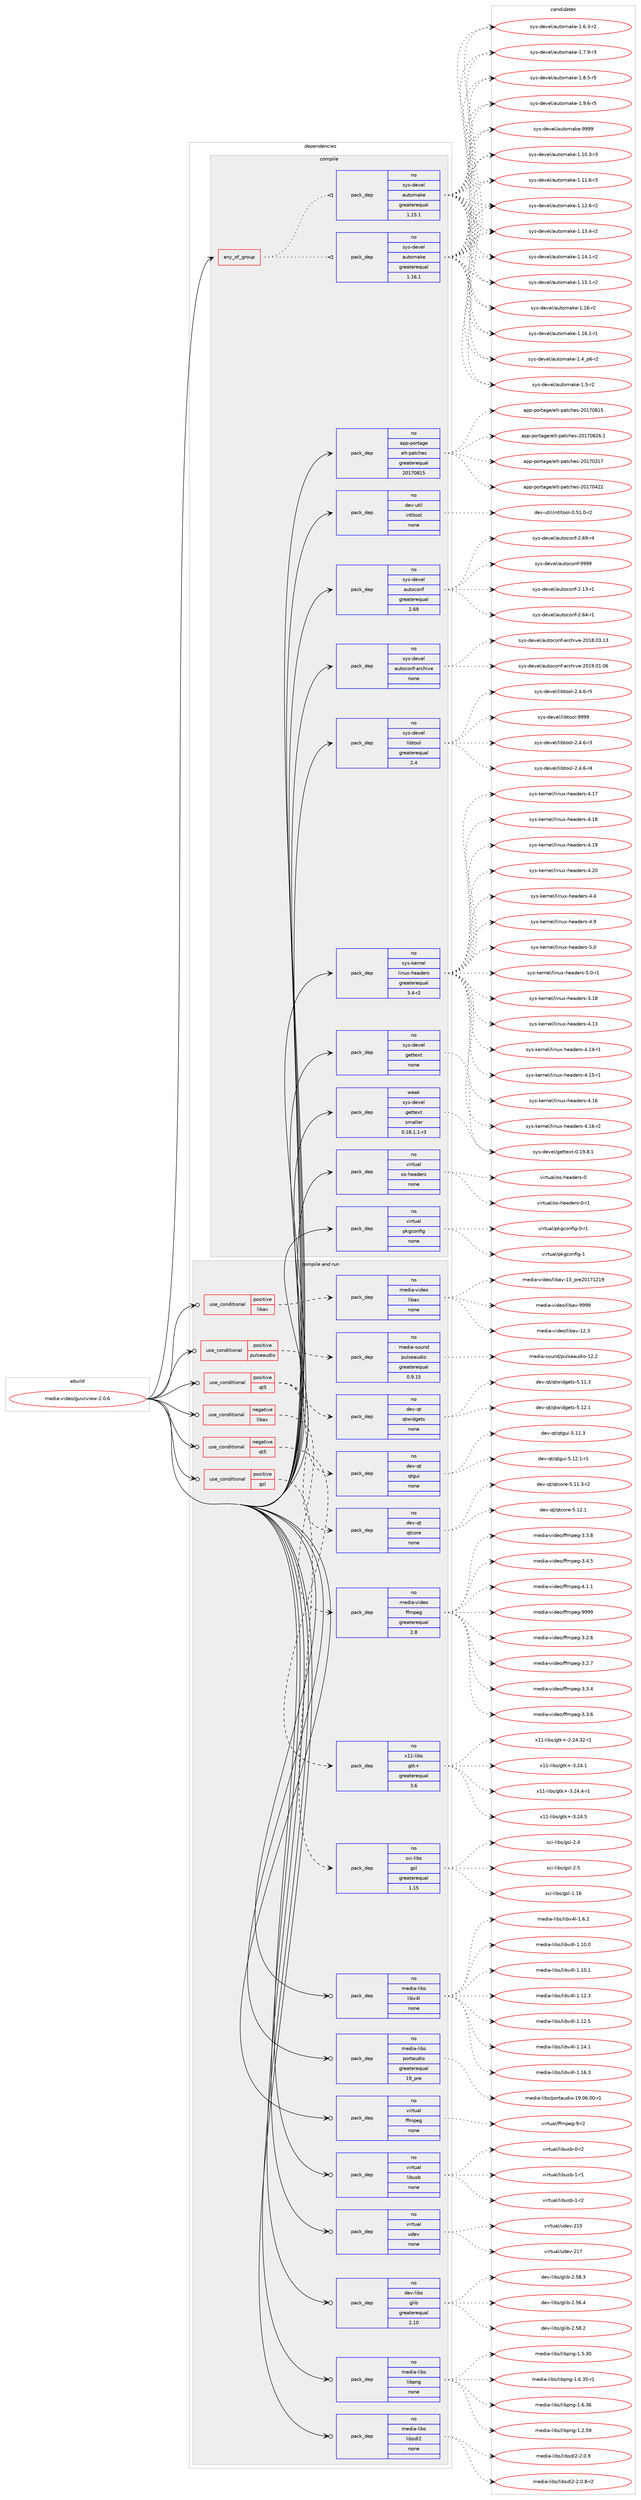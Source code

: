 digraph prolog {

# *************
# Graph options
# *************

newrank=true;
concentrate=true;
compound=true;
graph [rankdir=LR,fontname=Helvetica,fontsize=10,ranksep=1.5];#, ranksep=2.5, nodesep=0.2];
edge  [arrowhead=vee];
node  [fontname=Helvetica,fontsize=10];

# **********
# The ebuild
# **********

subgraph cluster_leftcol {
color=gray;
rank=same;
label=<<i>ebuild</i>>;
id [label="media-video/guvcview-2.0.6", color=red, width=4, href="../media-video/guvcview-2.0.6.svg"];
}

# ****************
# The dependencies
# ****************

subgraph cluster_midcol {
color=gray;
label=<<i>dependencies</i>>;
subgraph cluster_compile {
fillcolor="#eeeeee";
style=filled;
label=<<i>compile</i>>;
subgraph any25655 {
dependency1637278 [label=<<TABLE BORDER="0" CELLBORDER="1" CELLSPACING="0" CELLPADDING="4"><TR><TD CELLPADDING="10">any_of_group</TD></TR></TABLE>>, shape=none, color=red];subgraph pack1170668 {
dependency1637279 [label=<<TABLE BORDER="0" CELLBORDER="1" CELLSPACING="0" CELLPADDING="4" WIDTH="220"><TR><TD ROWSPAN="6" CELLPADDING="30">pack_dep</TD></TR><TR><TD WIDTH="110">no</TD></TR><TR><TD>sys-devel</TD></TR><TR><TD>automake</TD></TR><TR><TD>greaterequal</TD></TR><TR><TD>1.16.1</TD></TR></TABLE>>, shape=none, color=blue];
}
dependency1637278:e -> dependency1637279:w [weight=20,style="dotted",arrowhead="oinv"];
subgraph pack1170669 {
dependency1637280 [label=<<TABLE BORDER="0" CELLBORDER="1" CELLSPACING="0" CELLPADDING="4" WIDTH="220"><TR><TD ROWSPAN="6" CELLPADDING="30">pack_dep</TD></TR><TR><TD WIDTH="110">no</TD></TR><TR><TD>sys-devel</TD></TR><TR><TD>automake</TD></TR><TR><TD>greaterequal</TD></TR><TR><TD>1.15.1</TD></TR></TABLE>>, shape=none, color=blue];
}
dependency1637278:e -> dependency1637280:w [weight=20,style="dotted",arrowhead="oinv"];
}
id:e -> dependency1637278:w [weight=20,style="solid",arrowhead="vee"];
subgraph pack1170670 {
dependency1637281 [label=<<TABLE BORDER="0" CELLBORDER="1" CELLSPACING="0" CELLPADDING="4" WIDTH="220"><TR><TD ROWSPAN="6" CELLPADDING="30">pack_dep</TD></TR><TR><TD WIDTH="110">no</TD></TR><TR><TD>app-portage</TD></TR><TR><TD>elt-patches</TD></TR><TR><TD>greaterequal</TD></TR><TR><TD>20170815</TD></TR></TABLE>>, shape=none, color=blue];
}
id:e -> dependency1637281:w [weight=20,style="solid",arrowhead="vee"];
subgraph pack1170671 {
dependency1637282 [label=<<TABLE BORDER="0" CELLBORDER="1" CELLSPACING="0" CELLPADDING="4" WIDTH="220"><TR><TD ROWSPAN="6" CELLPADDING="30">pack_dep</TD></TR><TR><TD WIDTH="110">no</TD></TR><TR><TD>dev-util</TD></TR><TR><TD>intltool</TD></TR><TR><TD>none</TD></TR><TR><TD></TD></TR></TABLE>>, shape=none, color=blue];
}
id:e -> dependency1637282:w [weight=20,style="solid",arrowhead="vee"];
subgraph pack1170672 {
dependency1637283 [label=<<TABLE BORDER="0" CELLBORDER="1" CELLSPACING="0" CELLPADDING="4" WIDTH="220"><TR><TD ROWSPAN="6" CELLPADDING="30">pack_dep</TD></TR><TR><TD WIDTH="110">no</TD></TR><TR><TD>sys-devel</TD></TR><TR><TD>autoconf</TD></TR><TR><TD>greaterequal</TD></TR><TR><TD>2.69</TD></TR></TABLE>>, shape=none, color=blue];
}
id:e -> dependency1637283:w [weight=20,style="solid",arrowhead="vee"];
subgraph pack1170673 {
dependency1637284 [label=<<TABLE BORDER="0" CELLBORDER="1" CELLSPACING="0" CELLPADDING="4" WIDTH="220"><TR><TD ROWSPAN="6" CELLPADDING="30">pack_dep</TD></TR><TR><TD WIDTH="110">no</TD></TR><TR><TD>sys-devel</TD></TR><TR><TD>autoconf-archive</TD></TR><TR><TD>none</TD></TR><TR><TD></TD></TR></TABLE>>, shape=none, color=blue];
}
id:e -> dependency1637284:w [weight=20,style="solid",arrowhead="vee"];
subgraph pack1170674 {
dependency1637285 [label=<<TABLE BORDER="0" CELLBORDER="1" CELLSPACING="0" CELLPADDING="4" WIDTH="220"><TR><TD ROWSPAN="6" CELLPADDING="30">pack_dep</TD></TR><TR><TD WIDTH="110">no</TD></TR><TR><TD>sys-devel</TD></TR><TR><TD>gettext</TD></TR><TR><TD>none</TD></TR><TR><TD></TD></TR></TABLE>>, shape=none, color=blue];
}
id:e -> dependency1637285:w [weight=20,style="solid",arrowhead="vee"];
subgraph pack1170675 {
dependency1637286 [label=<<TABLE BORDER="0" CELLBORDER="1" CELLSPACING="0" CELLPADDING="4" WIDTH="220"><TR><TD ROWSPAN="6" CELLPADDING="30">pack_dep</TD></TR><TR><TD WIDTH="110">no</TD></TR><TR><TD>sys-devel</TD></TR><TR><TD>libtool</TD></TR><TR><TD>greaterequal</TD></TR><TR><TD>2.4</TD></TR></TABLE>>, shape=none, color=blue];
}
id:e -> dependency1637286:w [weight=20,style="solid",arrowhead="vee"];
subgraph pack1170676 {
dependency1637287 [label=<<TABLE BORDER="0" CELLBORDER="1" CELLSPACING="0" CELLPADDING="4" WIDTH="220"><TR><TD ROWSPAN="6" CELLPADDING="30">pack_dep</TD></TR><TR><TD WIDTH="110">no</TD></TR><TR><TD>sys-kernel</TD></TR><TR><TD>linux-headers</TD></TR><TR><TD>greaterequal</TD></TR><TR><TD>3.4-r2</TD></TR></TABLE>>, shape=none, color=blue];
}
id:e -> dependency1637287:w [weight=20,style="solid",arrowhead="vee"];
subgraph pack1170677 {
dependency1637288 [label=<<TABLE BORDER="0" CELLBORDER="1" CELLSPACING="0" CELLPADDING="4" WIDTH="220"><TR><TD ROWSPAN="6" CELLPADDING="30">pack_dep</TD></TR><TR><TD WIDTH="110">no</TD></TR><TR><TD>virtual</TD></TR><TR><TD>os-headers</TD></TR><TR><TD>none</TD></TR><TR><TD></TD></TR></TABLE>>, shape=none, color=blue];
}
id:e -> dependency1637288:w [weight=20,style="solid",arrowhead="vee"];
subgraph pack1170678 {
dependency1637289 [label=<<TABLE BORDER="0" CELLBORDER="1" CELLSPACING="0" CELLPADDING="4" WIDTH="220"><TR><TD ROWSPAN="6" CELLPADDING="30">pack_dep</TD></TR><TR><TD WIDTH="110">no</TD></TR><TR><TD>virtual</TD></TR><TR><TD>pkgconfig</TD></TR><TR><TD>none</TD></TR><TR><TD></TD></TR></TABLE>>, shape=none, color=blue];
}
id:e -> dependency1637289:w [weight=20,style="solid",arrowhead="vee"];
subgraph pack1170679 {
dependency1637290 [label=<<TABLE BORDER="0" CELLBORDER="1" CELLSPACING="0" CELLPADDING="4" WIDTH="220"><TR><TD ROWSPAN="6" CELLPADDING="30">pack_dep</TD></TR><TR><TD WIDTH="110">weak</TD></TR><TR><TD>sys-devel</TD></TR><TR><TD>gettext</TD></TR><TR><TD>smaller</TD></TR><TR><TD>0.18.1.1-r3</TD></TR></TABLE>>, shape=none, color=blue];
}
id:e -> dependency1637290:w [weight=20,style="solid",arrowhead="vee"];
}
subgraph cluster_compileandrun {
fillcolor="#eeeeee";
style=filled;
label=<<i>compile and run</i>>;
subgraph cond440185 {
dependency1637291 [label=<<TABLE BORDER="0" CELLBORDER="1" CELLSPACING="0" CELLPADDING="4"><TR><TD ROWSPAN="3" CELLPADDING="10">use_conditional</TD></TR><TR><TD>negative</TD></TR><TR><TD>libav</TD></TR></TABLE>>, shape=none, color=red];
subgraph pack1170680 {
dependency1637292 [label=<<TABLE BORDER="0" CELLBORDER="1" CELLSPACING="0" CELLPADDING="4" WIDTH="220"><TR><TD ROWSPAN="6" CELLPADDING="30">pack_dep</TD></TR><TR><TD WIDTH="110">no</TD></TR><TR><TD>media-video</TD></TR><TR><TD>ffmpeg</TD></TR><TR><TD>greaterequal</TD></TR><TR><TD>2.8</TD></TR></TABLE>>, shape=none, color=blue];
}
dependency1637291:e -> dependency1637292:w [weight=20,style="dashed",arrowhead="vee"];
}
id:e -> dependency1637291:w [weight=20,style="solid",arrowhead="odotvee"];
subgraph cond440186 {
dependency1637293 [label=<<TABLE BORDER="0" CELLBORDER="1" CELLSPACING="0" CELLPADDING="4"><TR><TD ROWSPAN="3" CELLPADDING="10">use_conditional</TD></TR><TR><TD>negative</TD></TR><TR><TD>qt5</TD></TR></TABLE>>, shape=none, color=red];
subgraph pack1170681 {
dependency1637294 [label=<<TABLE BORDER="0" CELLBORDER="1" CELLSPACING="0" CELLPADDING="4" WIDTH="220"><TR><TD ROWSPAN="6" CELLPADDING="30">pack_dep</TD></TR><TR><TD WIDTH="110">no</TD></TR><TR><TD>x11-libs</TD></TR><TR><TD>gtk+</TD></TR><TR><TD>greaterequal</TD></TR><TR><TD>3.6</TD></TR></TABLE>>, shape=none, color=blue];
}
dependency1637293:e -> dependency1637294:w [weight=20,style="dashed",arrowhead="vee"];
}
id:e -> dependency1637293:w [weight=20,style="solid",arrowhead="odotvee"];
subgraph cond440187 {
dependency1637295 [label=<<TABLE BORDER="0" CELLBORDER="1" CELLSPACING="0" CELLPADDING="4"><TR><TD ROWSPAN="3" CELLPADDING="10">use_conditional</TD></TR><TR><TD>positive</TD></TR><TR><TD>gsl</TD></TR></TABLE>>, shape=none, color=red];
subgraph pack1170682 {
dependency1637296 [label=<<TABLE BORDER="0" CELLBORDER="1" CELLSPACING="0" CELLPADDING="4" WIDTH="220"><TR><TD ROWSPAN="6" CELLPADDING="30">pack_dep</TD></TR><TR><TD WIDTH="110">no</TD></TR><TR><TD>sci-libs</TD></TR><TR><TD>gsl</TD></TR><TR><TD>greaterequal</TD></TR><TR><TD>1.15</TD></TR></TABLE>>, shape=none, color=blue];
}
dependency1637295:e -> dependency1637296:w [weight=20,style="dashed",arrowhead="vee"];
}
id:e -> dependency1637295:w [weight=20,style="solid",arrowhead="odotvee"];
subgraph cond440188 {
dependency1637297 [label=<<TABLE BORDER="0" CELLBORDER="1" CELLSPACING="0" CELLPADDING="4"><TR><TD ROWSPAN="3" CELLPADDING="10">use_conditional</TD></TR><TR><TD>positive</TD></TR><TR><TD>libav</TD></TR></TABLE>>, shape=none, color=red];
subgraph pack1170683 {
dependency1637298 [label=<<TABLE BORDER="0" CELLBORDER="1" CELLSPACING="0" CELLPADDING="4" WIDTH="220"><TR><TD ROWSPAN="6" CELLPADDING="30">pack_dep</TD></TR><TR><TD WIDTH="110">no</TD></TR><TR><TD>media-video</TD></TR><TR><TD>libav</TD></TR><TR><TD>none</TD></TR><TR><TD></TD></TR></TABLE>>, shape=none, color=blue];
}
dependency1637297:e -> dependency1637298:w [weight=20,style="dashed",arrowhead="vee"];
}
id:e -> dependency1637297:w [weight=20,style="solid",arrowhead="odotvee"];
subgraph cond440189 {
dependency1637299 [label=<<TABLE BORDER="0" CELLBORDER="1" CELLSPACING="0" CELLPADDING="4"><TR><TD ROWSPAN="3" CELLPADDING="10">use_conditional</TD></TR><TR><TD>positive</TD></TR><TR><TD>pulseaudio</TD></TR></TABLE>>, shape=none, color=red];
subgraph pack1170684 {
dependency1637300 [label=<<TABLE BORDER="0" CELLBORDER="1" CELLSPACING="0" CELLPADDING="4" WIDTH="220"><TR><TD ROWSPAN="6" CELLPADDING="30">pack_dep</TD></TR><TR><TD WIDTH="110">no</TD></TR><TR><TD>media-sound</TD></TR><TR><TD>pulseaudio</TD></TR><TR><TD>greaterequal</TD></TR><TR><TD>0.9.15</TD></TR></TABLE>>, shape=none, color=blue];
}
dependency1637299:e -> dependency1637300:w [weight=20,style="dashed",arrowhead="vee"];
}
id:e -> dependency1637299:w [weight=20,style="solid",arrowhead="odotvee"];
subgraph cond440190 {
dependency1637301 [label=<<TABLE BORDER="0" CELLBORDER="1" CELLSPACING="0" CELLPADDING="4"><TR><TD ROWSPAN="3" CELLPADDING="10">use_conditional</TD></TR><TR><TD>positive</TD></TR><TR><TD>qt5</TD></TR></TABLE>>, shape=none, color=red];
subgraph pack1170685 {
dependency1637302 [label=<<TABLE BORDER="0" CELLBORDER="1" CELLSPACING="0" CELLPADDING="4" WIDTH="220"><TR><TD ROWSPAN="6" CELLPADDING="30">pack_dep</TD></TR><TR><TD WIDTH="110">no</TD></TR><TR><TD>dev-qt</TD></TR><TR><TD>qtcore</TD></TR><TR><TD>none</TD></TR><TR><TD></TD></TR></TABLE>>, shape=none, color=blue];
}
dependency1637301:e -> dependency1637302:w [weight=20,style="dashed",arrowhead="vee"];
subgraph pack1170686 {
dependency1637303 [label=<<TABLE BORDER="0" CELLBORDER="1" CELLSPACING="0" CELLPADDING="4" WIDTH="220"><TR><TD ROWSPAN="6" CELLPADDING="30">pack_dep</TD></TR><TR><TD WIDTH="110">no</TD></TR><TR><TD>dev-qt</TD></TR><TR><TD>qtgui</TD></TR><TR><TD>none</TD></TR><TR><TD></TD></TR></TABLE>>, shape=none, color=blue];
}
dependency1637301:e -> dependency1637303:w [weight=20,style="dashed",arrowhead="vee"];
subgraph pack1170687 {
dependency1637304 [label=<<TABLE BORDER="0" CELLBORDER="1" CELLSPACING="0" CELLPADDING="4" WIDTH="220"><TR><TD ROWSPAN="6" CELLPADDING="30">pack_dep</TD></TR><TR><TD WIDTH="110">no</TD></TR><TR><TD>dev-qt</TD></TR><TR><TD>qtwidgets</TD></TR><TR><TD>none</TD></TR><TR><TD></TD></TR></TABLE>>, shape=none, color=blue];
}
dependency1637301:e -> dependency1637304:w [weight=20,style="dashed",arrowhead="vee"];
}
id:e -> dependency1637301:w [weight=20,style="solid",arrowhead="odotvee"];
subgraph pack1170688 {
dependency1637305 [label=<<TABLE BORDER="0" CELLBORDER="1" CELLSPACING="0" CELLPADDING="4" WIDTH="220"><TR><TD ROWSPAN="6" CELLPADDING="30">pack_dep</TD></TR><TR><TD WIDTH="110">no</TD></TR><TR><TD>dev-libs</TD></TR><TR><TD>glib</TD></TR><TR><TD>greaterequal</TD></TR><TR><TD>2.10</TD></TR></TABLE>>, shape=none, color=blue];
}
id:e -> dependency1637305:w [weight=20,style="solid",arrowhead="odotvee"];
subgraph pack1170689 {
dependency1637306 [label=<<TABLE BORDER="0" CELLBORDER="1" CELLSPACING="0" CELLPADDING="4" WIDTH="220"><TR><TD ROWSPAN="6" CELLPADDING="30">pack_dep</TD></TR><TR><TD WIDTH="110">no</TD></TR><TR><TD>media-libs</TD></TR><TR><TD>libpng</TD></TR><TR><TD>none</TD></TR><TR><TD></TD></TR></TABLE>>, shape=none, color=blue];
}
id:e -> dependency1637306:w [weight=20,style="solid",arrowhead="odotvee"];
subgraph pack1170690 {
dependency1637307 [label=<<TABLE BORDER="0" CELLBORDER="1" CELLSPACING="0" CELLPADDING="4" WIDTH="220"><TR><TD ROWSPAN="6" CELLPADDING="30">pack_dep</TD></TR><TR><TD WIDTH="110">no</TD></TR><TR><TD>media-libs</TD></TR><TR><TD>libsdl2</TD></TR><TR><TD>none</TD></TR><TR><TD></TD></TR></TABLE>>, shape=none, color=blue];
}
id:e -> dependency1637307:w [weight=20,style="solid",arrowhead="odotvee"];
subgraph pack1170691 {
dependency1637308 [label=<<TABLE BORDER="0" CELLBORDER="1" CELLSPACING="0" CELLPADDING="4" WIDTH="220"><TR><TD ROWSPAN="6" CELLPADDING="30">pack_dep</TD></TR><TR><TD WIDTH="110">no</TD></TR><TR><TD>media-libs</TD></TR><TR><TD>libv4l</TD></TR><TR><TD>none</TD></TR><TR><TD></TD></TR></TABLE>>, shape=none, color=blue];
}
id:e -> dependency1637308:w [weight=20,style="solid",arrowhead="odotvee"];
subgraph pack1170692 {
dependency1637309 [label=<<TABLE BORDER="0" CELLBORDER="1" CELLSPACING="0" CELLPADDING="4" WIDTH="220"><TR><TD ROWSPAN="6" CELLPADDING="30">pack_dep</TD></TR><TR><TD WIDTH="110">no</TD></TR><TR><TD>media-libs</TD></TR><TR><TD>portaudio</TD></TR><TR><TD>greaterequal</TD></TR><TR><TD>19_pre</TD></TR></TABLE>>, shape=none, color=blue];
}
id:e -> dependency1637309:w [weight=20,style="solid",arrowhead="odotvee"];
subgraph pack1170693 {
dependency1637310 [label=<<TABLE BORDER="0" CELLBORDER="1" CELLSPACING="0" CELLPADDING="4" WIDTH="220"><TR><TD ROWSPAN="6" CELLPADDING="30">pack_dep</TD></TR><TR><TD WIDTH="110">no</TD></TR><TR><TD>virtual</TD></TR><TR><TD>ffmpeg</TD></TR><TR><TD>none</TD></TR><TR><TD></TD></TR></TABLE>>, shape=none, color=blue];
}
id:e -> dependency1637310:w [weight=20,style="solid",arrowhead="odotvee"];
subgraph pack1170694 {
dependency1637311 [label=<<TABLE BORDER="0" CELLBORDER="1" CELLSPACING="0" CELLPADDING="4" WIDTH="220"><TR><TD ROWSPAN="6" CELLPADDING="30">pack_dep</TD></TR><TR><TD WIDTH="110">no</TD></TR><TR><TD>virtual</TD></TR><TR><TD>libusb</TD></TR><TR><TD>none</TD></TR><TR><TD></TD></TR></TABLE>>, shape=none, color=blue];
}
id:e -> dependency1637311:w [weight=20,style="solid",arrowhead="odotvee"];
subgraph pack1170695 {
dependency1637312 [label=<<TABLE BORDER="0" CELLBORDER="1" CELLSPACING="0" CELLPADDING="4" WIDTH="220"><TR><TD ROWSPAN="6" CELLPADDING="30">pack_dep</TD></TR><TR><TD WIDTH="110">no</TD></TR><TR><TD>virtual</TD></TR><TR><TD>udev</TD></TR><TR><TD>none</TD></TR><TR><TD></TD></TR></TABLE>>, shape=none, color=blue];
}
id:e -> dependency1637312:w [weight=20,style="solid",arrowhead="odotvee"];
}
subgraph cluster_run {
fillcolor="#eeeeee";
style=filled;
label=<<i>run</i>>;
}
}

# **************
# The candidates
# **************

subgraph cluster_choices {
rank=same;
color=gray;
label=<<i>candidates</i>>;

subgraph choice1170668 {
color=black;
nodesep=1;
choice11512111545100101118101108479711711611110997107101454946494846514511451 [label="sys-devel/automake-1.10.3-r3", color=red, width=4,href="../sys-devel/automake-1.10.3-r3.svg"];
choice11512111545100101118101108479711711611110997107101454946494946544511451 [label="sys-devel/automake-1.11.6-r3", color=red, width=4,href="../sys-devel/automake-1.11.6-r3.svg"];
choice11512111545100101118101108479711711611110997107101454946495046544511450 [label="sys-devel/automake-1.12.6-r2", color=red, width=4,href="../sys-devel/automake-1.12.6-r2.svg"];
choice11512111545100101118101108479711711611110997107101454946495146524511450 [label="sys-devel/automake-1.13.4-r2", color=red, width=4,href="../sys-devel/automake-1.13.4-r2.svg"];
choice11512111545100101118101108479711711611110997107101454946495246494511450 [label="sys-devel/automake-1.14.1-r2", color=red, width=4,href="../sys-devel/automake-1.14.1-r2.svg"];
choice11512111545100101118101108479711711611110997107101454946495346494511450 [label="sys-devel/automake-1.15.1-r2", color=red, width=4,href="../sys-devel/automake-1.15.1-r2.svg"];
choice1151211154510010111810110847971171161111099710710145494649544511450 [label="sys-devel/automake-1.16-r2", color=red, width=4,href="../sys-devel/automake-1.16-r2.svg"];
choice11512111545100101118101108479711711611110997107101454946495446494511449 [label="sys-devel/automake-1.16.1-r1", color=red, width=4,href="../sys-devel/automake-1.16.1-r1.svg"];
choice115121115451001011181011084797117116111109971071014549465295112544511450 [label="sys-devel/automake-1.4_p6-r2", color=red, width=4,href="../sys-devel/automake-1.4_p6-r2.svg"];
choice11512111545100101118101108479711711611110997107101454946534511450 [label="sys-devel/automake-1.5-r2", color=red, width=4,href="../sys-devel/automake-1.5-r2.svg"];
choice115121115451001011181011084797117116111109971071014549465446514511450 [label="sys-devel/automake-1.6.3-r2", color=red, width=4,href="../sys-devel/automake-1.6.3-r2.svg"];
choice115121115451001011181011084797117116111109971071014549465546574511451 [label="sys-devel/automake-1.7.9-r3", color=red, width=4,href="../sys-devel/automake-1.7.9-r3.svg"];
choice115121115451001011181011084797117116111109971071014549465646534511453 [label="sys-devel/automake-1.8.5-r5", color=red, width=4,href="../sys-devel/automake-1.8.5-r5.svg"];
choice115121115451001011181011084797117116111109971071014549465746544511453 [label="sys-devel/automake-1.9.6-r5", color=red, width=4,href="../sys-devel/automake-1.9.6-r5.svg"];
choice115121115451001011181011084797117116111109971071014557575757 [label="sys-devel/automake-9999", color=red, width=4,href="../sys-devel/automake-9999.svg"];
dependency1637279:e -> choice11512111545100101118101108479711711611110997107101454946494846514511451:w [style=dotted,weight="100"];
dependency1637279:e -> choice11512111545100101118101108479711711611110997107101454946494946544511451:w [style=dotted,weight="100"];
dependency1637279:e -> choice11512111545100101118101108479711711611110997107101454946495046544511450:w [style=dotted,weight="100"];
dependency1637279:e -> choice11512111545100101118101108479711711611110997107101454946495146524511450:w [style=dotted,weight="100"];
dependency1637279:e -> choice11512111545100101118101108479711711611110997107101454946495246494511450:w [style=dotted,weight="100"];
dependency1637279:e -> choice11512111545100101118101108479711711611110997107101454946495346494511450:w [style=dotted,weight="100"];
dependency1637279:e -> choice1151211154510010111810110847971171161111099710710145494649544511450:w [style=dotted,weight="100"];
dependency1637279:e -> choice11512111545100101118101108479711711611110997107101454946495446494511449:w [style=dotted,weight="100"];
dependency1637279:e -> choice115121115451001011181011084797117116111109971071014549465295112544511450:w [style=dotted,weight="100"];
dependency1637279:e -> choice11512111545100101118101108479711711611110997107101454946534511450:w [style=dotted,weight="100"];
dependency1637279:e -> choice115121115451001011181011084797117116111109971071014549465446514511450:w [style=dotted,weight="100"];
dependency1637279:e -> choice115121115451001011181011084797117116111109971071014549465546574511451:w [style=dotted,weight="100"];
dependency1637279:e -> choice115121115451001011181011084797117116111109971071014549465646534511453:w [style=dotted,weight="100"];
dependency1637279:e -> choice115121115451001011181011084797117116111109971071014549465746544511453:w [style=dotted,weight="100"];
dependency1637279:e -> choice115121115451001011181011084797117116111109971071014557575757:w [style=dotted,weight="100"];
}
subgraph choice1170669 {
color=black;
nodesep=1;
choice11512111545100101118101108479711711611110997107101454946494846514511451 [label="sys-devel/automake-1.10.3-r3", color=red, width=4,href="../sys-devel/automake-1.10.3-r3.svg"];
choice11512111545100101118101108479711711611110997107101454946494946544511451 [label="sys-devel/automake-1.11.6-r3", color=red, width=4,href="../sys-devel/automake-1.11.6-r3.svg"];
choice11512111545100101118101108479711711611110997107101454946495046544511450 [label="sys-devel/automake-1.12.6-r2", color=red, width=4,href="../sys-devel/automake-1.12.6-r2.svg"];
choice11512111545100101118101108479711711611110997107101454946495146524511450 [label="sys-devel/automake-1.13.4-r2", color=red, width=4,href="../sys-devel/automake-1.13.4-r2.svg"];
choice11512111545100101118101108479711711611110997107101454946495246494511450 [label="sys-devel/automake-1.14.1-r2", color=red, width=4,href="../sys-devel/automake-1.14.1-r2.svg"];
choice11512111545100101118101108479711711611110997107101454946495346494511450 [label="sys-devel/automake-1.15.1-r2", color=red, width=4,href="../sys-devel/automake-1.15.1-r2.svg"];
choice1151211154510010111810110847971171161111099710710145494649544511450 [label="sys-devel/automake-1.16-r2", color=red, width=4,href="../sys-devel/automake-1.16-r2.svg"];
choice11512111545100101118101108479711711611110997107101454946495446494511449 [label="sys-devel/automake-1.16.1-r1", color=red, width=4,href="../sys-devel/automake-1.16.1-r1.svg"];
choice115121115451001011181011084797117116111109971071014549465295112544511450 [label="sys-devel/automake-1.4_p6-r2", color=red, width=4,href="../sys-devel/automake-1.4_p6-r2.svg"];
choice11512111545100101118101108479711711611110997107101454946534511450 [label="sys-devel/automake-1.5-r2", color=red, width=4,href="../sys-devel/automake-1.5-r2.svg"];
choice115121115451001011181011084797117116111109971071014549465446514511450 [label="sys-devel/automake-1.6.3-r2", color=red, width=4,href="../sys-devel/automake-1.6.3-r2.svg"];
choice115121115451001011181011084797117116111109971071014549465546574511451 [label="sys-devel/automake-1.7.9-r3", color=red, width=4,href="../sys-devel/automake-1.7.9-r3.svg"];
choice115121115451001011181011084797117116111109971071014549465646534511453 [label="sys-devel/automake-1.8.5-r5", color=red, width=4,href="../sys-devel/automake-1.8.5-r5.svg"];
choice115121115451001011181011084797117116111109971071014549465746544511453 [label="sys-devel/automake-1.9.6-r5", color=red, width=4,href="../sys-devel/automake-1.9.6-r5.svg"];
choice115121115451001011181011084797117116111109971071014557575757 [label="sys-devel/automake-9999", color=red, width=4,href="../sys-devel/automake-9999.svg"];
dependency1637280:e -> choice11512111545100101118101108479711711611110997107101454946494846514511451:w [style=dotted,weight="100"];
dependency1637280:e -> choice11512111545100101118101108479711711611110997107101454946494946544511451:w [style=dotted,weight="100"];
dependency1637280:e -> choice11512111545100101118101108479711711611110997107101454946495046544511450:w [style=dotted,weight="100"];
dependency1637280:e -> choice11512111545100101118101108479711711611110997107101454946495146524511450:w [style=dotted,weight="100"];
dependency1637280:e -> choice11512111545100101118101108479711711611110997107101454946495246494511450:w [style=dotted,weight="100"];
dependency1637280:e -> choice11512111545100101118101108479711711611110997107101454946495346494511450:w [style=dotted,weight="100"];
dependency1637280:e -> choice1151211154510010111810110847971171161111099710710145494649544511450:w [style=dotted,weight="100"];
dependency1637280:e -> choice11512111545100101118101108479711711611110997107101454946495446494511449:w [style=dotted,weight="100"];
dependency1637280:e -> choice115121115451001011181011084797117116111109971071014549465295112544511450:w [style=dotted,weight="100"];
dependency1637280:e -> choice11512111545100101118101108479711711611110997107101454946534511450:w [style=dotted,weight="100"];
dependency1637280:e -> choice115121115451001011181011084797117116111109971071014549465446514511450:w [style=dotted,weight="100"];
dependency1637280:e -> choice115121115451001011181011084797117116111109971071014549465546574511451:w [style=dotted,weight="100"];
dependency1637280:e -> choice115121115451001011181011084797117116111109971071014549465646534511453:w [style=dotted,weight="100"];
dependency1637280:e -> choice115121115451001011181011084797117116111109971071014549465746544511453:w [style=dotted,weight="100"];
dependency1637280:e -> choice115121115451001011181011084797117116111109971071014557575757:w [style=dotted,weight="100"];
}
subgraph choice1170670 {
color=black;
nodesep=1;
choice97112112451121111141169710310147101108116451129711699104101115455048495548514955 [label="app-portage/elt-patches-20170317", color=red, width=4,href="../app-portage/elt-patches-20170317.svg"];
choice97112112451121111141169710310147101108116451129711699104101115455048495548525050 [label="app-portage/elt-patches-20170422", color=red, width=4,href="../app-portage/elt-patches-20170422.svg"];
choice97112112451121111141169710310147101108116451129711699104101115455048495548564953 [label="app-portage/elt-patches-20170815", color=red, width=4,href="../app-portage/elt-patches-20170815.svg"];
choice971121124511211111411697103101471011081164511297116991041011154550484955485650544649 [label="app-portage/elt-patches-20170826.1", color=red, width=4,href="../app-portage/elt-patches-20170826.1.svg"];
dependency1637281:e -> choice97112112451121111141169710310147101108116451129711699104101115455048495548514955:w [style=dotted,weight="100"];
dependency1637281:e -> choice97112112451121111141169710310147101108116451129711699104101115455048495548525050:w [style=dotted,weight="100"];
dependency1637281:e -> choice97112112451121111141169710310147101108116451129711699104101115455048495548564953:w [style=dotted,weight="100"];
dependency1637281:e -> choice971121124511211111411697103101471011081164511297116991041011154550484955485650544649:w [style=dotted,weight="100"];
}
subgraph choice1170671 {
color=black;
nodesep=1;
choice1001011184511711610510847105110116108116111111108454846534946484511450 [label="dev-util/intltool-0.51.0-r2", color=red, width=4,href="../dev-util/intltool-0.51.0-r2.svg"];
dependency1637282:e -> choice1001011184511711610510847105110116108116111111108454846534946484511450:w [style=dotted,weight="100"];
}
subgraph choice1170672 {
color=black;
nodesep=1;
choice1151211154510010111810110847971171161119911111010245504649514511449 [label="sys-devel/autoconf-2.13-r1", color=red, width=4,href="../sys-devel/autoconf-2.13-r1.svg"];
choice1151211154510010111810110847971171161119911111010245504654524511449 [label="sys-devel/autoconf-2.64-r1", color=red, width=4,href="../sys-devel/autoconf-2.64-r1.svg"];
choice1151211154510010111810110847971171161119911111010245504654574511452 [label="sys-devel/autoconf-2.69-r4", color=red, width=4,href="../sys-devel/autoconf-2.69-r4.svg"];
choice115121115451001011181011084797117116111991111101024557575757 [label="sys-devel/autoconf-9999", color=red, width=4,href="../sys-devel/autoconf-9999.svg"];
dependency1637283:e -> choice1151211154510010111810110847971171161119911111010245504649514511449:w [style=dotted,weight="100"];
dependency1637283:e -> choice1151211154510010111810110847971171161119911111010245504654524511449:w [style=dotted,weight="100"];
dependency1637283:e -> choice1151211154510010111810110847971171161119911111010245504654574511452:w [style=dotted,weight="100"];
dependency1637283:e -> choice115121115451001011181011084797117116111991111101024557575757:w [style=dotted,weight="100"];
}
subgraph choice1170673 {
color=black;
nodesep=1;
choice115121115451001011181011084797117116111991111101024597114991041051181014550484956464851464951 [label="sys-devel/autoconf-archive-2018.03.13", color=red, width=4,href="../sys-devel/autoconf-archive-2018.03.13.svg"];
choice115121115451001011181011084797117116111991111101024597114991041051181014550484957464849464854 [label="sys-devel/autoconf-archive-2019.01.06", color=red, width=4,href="../sys-devel/autoconf-archive-2019.01.06.svg"];
dependency1637284:e -> choice115121115451001011181011084797117116111991111101024597114991041051181014550484956464851464951:w [style=dotted,weight="100"];
dependency1637284:e -> choice115121115451001011181011084797117116111991111101024597114991041051181014550484957464849464854:w [style=dotted,weight="100"];
}
subgraph choice1170674 {
color=black;
nodesep=1;
choice1151211154510010111810110847103101116116101120116454846495746564649 [label="sys-devel/gettext-0.19.8.1", color=red, width=4,href="../sys-devel/gettext-0.19.8.1.svg"];
dependency1637285:e -> choice1151211154510010111810110847103101116116101120116454846495746564649:w [style=dotted,weight="100"];
}
subgraph choice1170675 {
color=black;
nodesep=1;
choice1151211154510010111810110847108105981161111111084550465246544511451 [label="sys-devel/libtool-2.4.6-r3", color=red, width=4,href="../sys-devel/libtool-2.4.6-r3.svg"];
choice1151211154510010111810110847108105981161111111084550465246544511452 [label="sys-devel/libtool-2.4.6-r4", color=red, width=4,href="../sys-devel/libtool-2.4.6-r4.svg"];
choice1151211154510010111810110847108105981161111111084550465246544511453 [label="sys-devel/libtool-2.4.6-r5", color=red, width=4,href="../sys-devel/libtool-2.4.6-r5.svg"];
choice1151211154510010111810110847108105981161111111084557575757 [label="sys-devel/libtool-9999", color=red, width=4,href="../sys-devel/libtool-9999.svg"];
dependency1637286:e -> choice1151211154510010111810110847108105981161111111084550465246544511451:w [style=dotted,weight="100"];
dependency1637286:e -> choice1151211154510010111810110847108105981161111111084550465246544511452:w [style=dotted,weight="100"];
dependency1637286:e -> choice1151211154510010111810110847108105981161111111084550465246544511453:w [style=dotted,weight="100"];
dependency1637286:e -> choice1151211154510010111810110847108105981161111111084557575757:w [style=dotted,weight="100"];
}
subgraph choice1170676 {
color=black;
nodesep=1;
choice115121115451071011141101011084710810511011712045104101971001011141154551464956 [label="sys-kernel/linux-headers-3.18", color=red, width=4,href="../sys-kernel/linux-headers-3.18.svg"];
choice115121115451071011141101011084710810511011712045104101971001011141154552464951 [label="sys-kernel/linux-headers-4.13", color=red, width=4,href="../sys-kernel/linux-headers-4.13.svg"];
choice1151211154510710111411010110847108105110117120451041019710010111411545524649524511449 [label="sys-kernel/linux-headers-4.14-r1", color=red, width=4,href="../sys-kernel/linux-headers-4.14-r1.svg"];
choice1151211154510710111411010110847108105110117120451041019710010111411545524649534511449 [label="sys-kernel/linux-headers-4.15-r1", color=red, width=4,href="../sys-kernel/linux-headers-4.15-r1.svg"];
choice115121115451071011141101011084710810511011712045104101971001011141154552464954 [label="sys-kernel/linux-headers-4.16", color=red, width=4,href="../sys-kernel/linux-headers-4.16.svg"];
choice1151211154510710111411010110847108105110117120451041019710010111411545524649544511450 [label="sys-kernel/linux-headers-4.16-r2", color=red, width=4,href="../sys-kernel/linux-headers-4.16-r2.svg"];
choice115121115451071011141101011084710810511011712045104101971001011141154552464955 [label="sys-kernel/linux-headers-4.17", color=red, width=4,href="../sys-kernel/linux-headers-4.17.svg"];
choice115121115451071011141101011084710810511011712045104101971001011141154552464956 [label="sys-kernel/linux-headers-4.18", color=red, width=4,href="../sys-kernel/linux-headers-4.18.svg"];
choice115121115451071011141101011084710810511011712045104101971001011141154552464957 [label="sys-kernel/linux-headers-4.19", color=red, width=4,href="../sys-kernel/linux-headers-4.19.svg"];
choice115121115451071011141101011084710810511011712045104101971001011141154552465048 [label="sys-kernel/linux-headers-4.20", color=red, width=4,href="../sys-kernel/linux-headers-4.20.svg"];
choice1151211154510710111411010110847108105110117120451041019710010111411545524652 [label="sys-kernel/linux-headers-4.4", color=red, width=4,href="../sys-kernel/linux-headers-4.4.svg"];
choice1151211154510710111411010110847108105110117120451041019710010111411545524657 [label="sys-kernel/linux-headers-4.9", color=red, width=4,href="../sys-kernel/linux-headers-4.9.svg"];
choice1151211154510710111411010110847108105110117120451041019710010111411545534648 [label="sys-kernel/linux-headers-5.0", color=red, width=4,href="../sys-kernel/linux-headers-5.0.svg"];
choice11512111545107101114110101108471081051101171204510410197100101114115455346484511449 [label="sys-kernel/linux-headers-5.0-r1", color=red, width=4,href="../sys-kernel/linux-headers-5.0-r1.svg"];
dependency1637287:e -> choice115121115451071011141101011084710810511011712045104101971001011141154551464956:w [style=dotted,weight="100"];
dependency1637287:e -> choice115121115451071011141101011084710810511011712045104101971001011141154552464951:w [style=dotted,weight="100"];
dependency1637287:e -> choice1151211154510710111411010110847108105110117120451041019710010111411545524649524511449:w [style=dotted,weight="100"];
dependency1637287:e -> choice1151211154510710111411010110847108105110117120451041019710010111411545524649534511449:w [style=dotted,weight="100"];
dependency1637287:e -> choice115121115451071011141101011084710810511011712045104101971001011141154552464954:w [style=dotted,weight="100"];
dependency1637287:e -> choice1151211154510710111411010110847108105110117120451041019710010111411545524649544511450:w [style=dotted,weight="100"];
dependency1637287:e -> choice115121115451071011141101011084710810511011712045104101971001011141154552464955:w [style=dotted,weight="100"];
dependency1637287:e -> choice115121115451071011141101011084710810511011712045104101971001011141154552464956:w [style=dotted,weight="100"];
dependency1637287:e -> choice115121115451071011141101011084710810511011712045104101971001011141154552464957:w [style=dotted,weight="100"];
dependency1637287:e -> choice115121115451071011141101011084710810511011712045104101971001011141154552465048:w [style=dotted,weight="100"];
dependency1637287:e -> choice1151211154510710111411010110847108105110117120451041019710010111411545524652:w [style=dotted,weight="100"];
dependency1637287:e -> choice1151211154510710111411010110847108105110117120451041019710010111411545524657:w [style=dotted,weight="100"];
dependency1637287:e -> choice1151211154510710111411010110847108105110117120451041019710010111411545534648:w [style=dotted,weight="100"];
dependency1637287:e -> choice11512111545107101114110101108471081051101171204510410197100101114115455346484511449:w [style=dotted,weight="100"];
}
subgraph choice1170677 {
color=black;
nodesep=1;
choice118105114116117971084711111545104101971001011141154548 [label="virtual/os-headers-0", color=red, width=4,href="../virtual/os-headers-0.svg"];
choice1181051141161179710847111115451041019710010111411545484511449 [label="virtual/os-headers-0-r1", color=red, width=4,href="../virtual/os-headers-0-r1.svg"];
dependency1637288:e -> choice118105114116117971084711111545104101971001011141154548:w [style=dotted,weight="100"];
dependency1637288:e -> choice1181051141161179710847111115451041019710010111411545484511449:w [style=dotted,weight="100"];
}
subgraph choice1170678 {
color=black;
nodesep=1;
choice11810511411611797108471121071039911111010210510345484511449 [label="virtual/pkgconfig-0-r1", color=red, width=4,href="../virtual/pkgconfig-0-r1.svg"];
choice1181051141161179710847112107103991111101021051034549 [label="virtual/pkgconfig-1", color=red, width=4,href="../virtual/pkgconfig-1.svg"];
dependency1637289:e -> choice11810511411611797108471121071039911111010210510345484511449:w [style=dotted,weight="100"];
dependency1637289:e -> choice1181051141161179710847112107103991111101021051034549:w [style=dotted,weight="100"];
}
subgraph choice1170679 {
color=black;
nodesep=1;
choice1151211154510010111810110847103101116116101120116454846495746564649 [label="sys-devel/gettext-0.19.8.1", color=red, width=4,href="../sys-devel/gettext-0.19.8.1.svg"];
dependency1637290:e -> choice1151211154510010111810110847103101116116101120116454846495746564649:w [style=dotted,weight="100"];
}
subgraph choice1170680 {
color=black;
nodesep=1;
choice109101100105974511810510010111147102102109112101103455146504654 [label="media-video/ffmpeg-3.2.6", color=red, width=4,href="../media-video/ffmpeg-3.2.6.svg"];
choice109101100105974511810510010111147102102109112101103455146504655 [label="media-video/ffmpeg-3.2.7", color=red, width=4,href="../media-video/ffmpeg-3.2.7.svg"];
choice109101100105974511810510010111147102102109112101103455146514652 [label="media-video/ffmpeg-3.3.4", color=red, width=4,href="../media-video/ffmpeg-3.3.4.svg"];
choice109101100105974511810510010111147102102109112101103455146514654 [label="media-video/ffmpeg-3.3.6", color=red, width=4,href="../media-video/ffmpeg-3.3.6.svg"];
choice109101100105974511810510010111147102102109112101103455146514656 [label="media-video/ffmpeg-3.3.8", color=red, width=4,href="../media-video/ffmpeg-3.3.8.svg"];
choice109101100105974511810510010111147102102109112101103455146524653 [label="media-video/ffmpeg-3.4.5", color=red, width=4,href="../media-video/ffmpeg-3.4.5.svg"];
choice109101100105974511810510010111147102102109112101103455246494649 [label="media-video/ffmpeg-4.1.1", color=red, width=4,href="../media-video/ffmpeg-4.1.1.svg"];
choice1091011001059745118105100101111471021021091121011034557575757 [label="media-video/ffmpeg-9999", color=red, width=4,href="../media-video/ffmpeg-9999.svg"];
dependency1637292:e -> choice109101100105974511810510010111147102102109112101103455146504654:w [style=dotted,weight="100"];
dependency1637292:e -> choice109101100105974511810510010111147102102109112101103455146504655:w [style=dotted,weight="100"];
dependency1637292:e -> choice109101100105974511810510010111147102102109112101103455146514652:w [style=dotted,weight="100"];
dependency1637292:e -> choice109101100105974511810510010111147102102109112101103455146514654:w [style=dotted,weight="100"];
dependency1637292:e -> choice109101100105974511810510010111147102102109112101103455146514656:w [style=dotted,weight="100"];
dependency1637292:e -> choice109101100105974511810510010111147102102109112101103455146524653:w [style=dotted,weight="100"];
dependency1637292:e -> choice109101100105974511810510010111147102102109112101103455246494649:w [style=dotted,weight="100"];
dependency1637292:e -> choice1091011001059745118105100101111471021021091121011034557575757:w [style=dotted,weight="100"];
}
subgraph choice1170681 {
color=black;
nodesep=1;
choice12049494510810598115471031161074345504650524651504511449 [label="x11-libs/gtk+-2.24.32-r1", color=red, width=4,href="../x11-libs/gtk+-2.24.32-r1.svg"];
choice12049494510810598115471031161074345514650524649 [label="x11-libs/gtk+-3.24.1", color=red, width=4,href="../x11-libs/gtk+-3.24.1.svg"];
choice120494945108105981154710311610743455146505246524511449 [label="x11-libs/gtk+-3.24.4-r1", color=red, width=4,href="../x11-libs/gtk+-3.24.4-r1.svg"];
choice12049494510810598115471031161074345514650524653 [label="x11-libs/gtk+-3.24.5", color=red, width=4,href="../x11-libs/gtk+-3.24.5.svg"];
dependency1637294:e -> choice12049494510810598115471031161074345504650524651504511449:w [style=dotted,weight="100"];
dependency1637294:e -> choice12049494510810598115471031161074345514650524649:w [style=dotted,weight="100"];
dependency1637294:e -> choice120494945108105981154710311610743455146505246524511449:w [style=dotted,weight="100"];
dependency1637294:e -> choice12049494510810598115471031161074345514650524653:w [style=dotted,weight="100"];
}
subgraph choice1170682 {
color=black;
nodesep=1;
choice115991054510810598115471031151084549464954 [label="sci-libs/gsl-1.16", color=red, width=4,href="../sci-libs/gsl-1.16.svg"];
choice1159910545108105981154710311510845504652 [label="sci-libs/gsl-2.4", color=red, width=4,href="../sci-libs/gsl-2.4.svg"];
choice1159910545108105981154710311510845504653 [label="sci-libs/gsl-2.5", color=red, width=4,href="../sci-libs/gsl-2.5.svg"];
dependency1637296:e -> choice115991054510810598115471031151084549464954:w [style=dotted,weight="100"];
dependency1637296:e -> choice1159910545108105981154710311510845504652:w [style=dotted,weight="100"];
dependency1637296:e -> choice1159910545108105981154710311510845504653:w [style=dotted,weight="100"];
}
subgraph choice1170683 {
color=black;
nodesep=1;
choice10910110010597451181051001011114710810598971184549504651 [label="media-video/libav-12.3", color=red, width=4,href="../media-video/libav-12.3.svg"];
choice1091011001059745118105100101111471081059897118454951951121141015048495549504957 [label="media-video/libav-13_pre20171219", color=red, width=4,href="../media-video/libav-13_pre20171219.svg"];
choice10910110010597451181051001011114710810598971184557575757 [label="media-video/libav-9999", color=red, width=4,href="../media-video/libav-9999.svg"];
dependency1637298:e -> choice10910110010597451181051001011114710810598971184549504651:w [style=dotted,weight="100"];
dependency1637298:e -> choice1091011001059745118105100101111471081059897118454951951121141015048495549504957:w [style=dotted,weight="100"];
dependency1637298:e -> choice10910110010597451181051001011114710810598971184557575757:w [style=dotted,weight="100"];
}
subgraph choice1170684 {
color=black;
nodesep=1;
choice109101100105974511511111711010047112117108115101971171001051114549504650 [label="media-sound/pulseaudio-12.2", color=red, width=4,href="../media-sound/pulseaudio-12.2.svg"];
dependency1637300:e -> choice109101100105974511511111711010047112117108115101971171001051114549504650:w [style=dotted,weight="100"];
}
subgraph choice1170685 {
color=black;
nodesep=1;
choice100101118451131164711311699111114101455346494946514511450 [label="dev-qt/qtcore-5.11.3-r2", color=red, width=4,href="../dev-qt/qtcore-5.11.3-r2.svg"];
choice10010111845113116471131169911111410145534649504649 [label="dev-qt/qtcore-5.12.1", color=red, width=4,href="../dev-qt/qtcore-5.12.1.svg"];
dependency1637302:e -> choice100101118451131164711311699111114101455346494946514511450:w [style=dotted,weight="100"];
dependency1637302:e -> choice10010111845113116471131169911111410145534649504649:w [style=dotted,weight="100"];
}
subgraph choice1170686 {
color=black;
nodesep=1;
choice100101118451131164711311610311710545534649494651 [label="dev-qt/qtgui-5.11.3", color=red, width=4,href="../dev-qt/qtgui-5.11.3.svg"];
choice1001011184511311647113116103117105455346495046494511449 [label="dev-qt/qtgui-5.12.1-r1", color=red, width=4,href="../dev-qt/qtgui-5.12.1-r1.svg"];
dependency1637303:e -> choice100101118451131164711311610311710545534649494651:w [style=dotted,weight="100"];
dependency1637303:e -> choice1001011184511311647113116103117105455346495046494511449:w [style=dotted,weight="100"];
}
subgraph choice1170687 {
color=black;
nodesep=1;
choice100101118451131164711311611910510010310111611545534649494651 [label="dev-qt/qtwidgets-5.11.3", color=red, width=4,href="../dev-qt/qtwidgets-5.11.3.svg"];
choice100101118451131164711311611910510010310111611545534649504649 [label="dev-qt/qtwidgets-5.12.1", color=red, width=4,href="../dev-qt/qtwidgets-5.12.1.svg"];
dependency1637304:e -> choice100101118451131164711311611910510010310111611545534649494651:w [style=dotted,weight="100"];
dependency1637304:e -> choice100101118451131164711311611910510010310111611545534649504649:w [style=dotted,weight="100"];
}
subgraph choice1170688 {
color=black;
nodesep=1;
choice1001011184510810598115471031081059845504653544652 [label="dev-libs/glib-2.56.4", color=red, width=4,href="../dev-libs/glib-2.56.4.svg"];
choice1001011184510810598115471031081059845504653564650 [label="dev-libs/glib-2.58.2", color=red, width=4,href="../dev-libs/glib-2.58.2.svg"];
choice1001011184510810598115471031081059845504653564651 [label="dev-libs/glib-2.58.3", color=red, width=4,href="../dev-libs/glib-2.58.3.svg"];
dependency1637305:e -> choice1001011184510810598115471031081059845504653544652:w [style=dotted,weight="100"];
dependency1637305:e -> choice1001011184510810598115471031081059845504653564650:w [style=dotted,weight="100"];
dependency1637305:e -> choice1001011184510810598115471031081059845504653564651:w [style=dotted,weight="100"];
}
subgraph choice1170689 {
color=black;
nodesep=1;
choice109101100105974510810598115471081059811211010345494650465357 [label="media-libs/libpng-1.2.59", color=red, width=4,href="../media-libs/libpng-1.2.59.svg"];
choice109101100105974510810598115471081059811211010345494653465148 [label="media-libs/libpng-1.5.30", color=red, width=4,href="../media-libs/libpng-1.5.30.svg"];
choice1091011001059745108105981154710810598112110103454946544651534511449 [label="media-libs/libpng-1.6.35-r1", color=red, width=4,href="../media-libs/libpng-1.6.35-r1.svg"];
choice109101100105974510810598115471081059811211010345494654465154 [label="media-libs/libpng-1.6.36", color=red, width=4,href="../media-libs/libpng-1.6.36.svg"];
dependency1637306:e -> choice109101100105974510810598115471081059811211010345494650465357:w [style=dotted,weight="100"];
dependency1637306:e -> choice109101100105974510810598115471081059811211010345494653465148:w [style=dotted,weight="100"];
dependency1637306:e -> choice1091011001059745108105981154710810598112110103454946544651534511449:w [style=dotted,weight="100"];
dependency1637306:e -> choice109101100105974510810598115471081059811211010345494654465154:w [style=dotted,weight="100"];
}
subgraph choice1170690 {
color=black;
nodesep=1;
choice1091011001059745108105981154710810598115100108504550464846564511450 [label="media-libs/libsdl2-2.0.8-r2", color=red, width=4,href="../media-libs/libsdl2-2.0.8-r2.svg"];
choice109101100105974510810598115471081059811510010850455046484657 [label="media-libs/libsdl2-2.0.9", color=red, width=4,href="../media-libs/libsdl2-2.0.9.svg"];
dependency1637307:e -> choice1091011001059745108105981154710810598115100108504550464846564511450:w [style=dotted,weight="100"];
dependency1637307:e -> choice109101100105974510810598115471081059811510010850455046484657:w [style=dotted,weight="100"];
}
subgraph choice1170691 {
color=black;
nodesep=1;
choice10910110010597451081059811547108105981185210845494649484648 [label="media-libs/libv4l-1.10.0", color=red, width=4,href="../media-libs/libv4l-1.10.0.svg"];
choice10910110010597451081059811547108105981185210845494649484649 [label="media-libs/libv4l-1.10.1", color=red, width=4,href="../media-libs/libv4l-1.10.1.svg"];
choice10910110010597451081059811547108105981185210845494649504651 [label="media-libs/libv4l-1.12.3", color=red, width=4,href="../media-libs/libv4l-1.12.3.svg"];
choice10910110010597451081059811547108105981185210845494649504653 [label="media-libs/libv4l-1.12.5", color=red, width=4,href="../media-libs/libv4l-1.12.5.svg"];
choice10910110010597451081059811547108105981185210845494649524649 [label="media-libs/libv4l-1.14.1", color=red, width=4,href="../media-libs/libv4l-1.14.1.svg"];
choice10910110010597451081059811547108105981185210845494649544651 [label="media-libs/libv4l-1.16.3", color=red, width=4,href="../media-libs/libv4l-1.16.3.svg"];
choice109101100105974510810598115471081059811852108454946544650 [label="media-libs/libv4l-1.6.2", color=red, width=4,href="../media-libs/libv4l-1.6.2.svg"];
dependency1637308:e -> choice10910110010597451081059811547108105981185210845494649484648:w [style=dotted,weight="100"];
dependency1637308:e -> choice10910110010597451081059811547108105981185210845494649484649:w [style=dotted,weight="100"];
dependency1637308:e -> choice10910110010597451081059811547108105981185210845494649504651:w [style=dotted,weight="100"];
dependency1637308:e -> choice10910110010597451081059811547108105981185210845494649504653:w [style=dotted,weight="100"];
dependency1637308:e -> choice10910110010597451081059811547108105981185210845494649524649:w [style=dotted,weight="100"];
dependency1637308:e -> choice10910110010597451081059811547108105981185210845494649544651:w [style=dotted,weight="100"];
dependency1637308:e -> choice109101100105974510810598115471081059811852108454946544650:w [style=dotted,weight="100"];
}
subgraph choice1170692 {
color=black;
nodesep=1;
choice10910110010597451081059811547112111114116971171001051114549574648544648484511449 [label="media-libs/portaudio-19.06.00-r1", color=red, width=4,href="../media-libs/portaudio-19.06.00-r1.svg"];
dependency1637309:e -> choice10910110010597451081059811547112111114116971171001051114549574648544648484511449:w [style=dotted,weight="100"];
}
subgraph choice1170693 {
color=black;
nodesep=1;
choice118105114116117971084710210210911210110345574511450 [label="virtual/ffmpeg-9-r2", color=red, width=4,href="../virtual/ffmpeg-9-r2.svg"];
dependency1637310:e -> choice118105114116117971084710210210911210110345574511450:w [style=dotted,weight="100"];
}
subgraph choice1170694 {
color=black;
nodesep=1;
choice1181051141161179710847108105981171159845484511450 [label="virtual/libusb-0-r2", color=red, width=4,href="../virtual/libusb-0-r2.svg"];
choice1181051141161179710847108105981171159845494511449 [label="virtual/libusb-1-r1", color=red, width=4,href="../virtual/libusb-1-r1.svg"];
choice1181051141161179710847108105981171159845494511450 [label="virtual/libusb-1-r2", color=red, width=4,href="../virtual/libusb-1-r2.svg"];
dependency1637311:e -> choice1181051141161179710847108105981171159845484511450:w [style=dotted,weight="100"];
dependency1637311:e -> choice1181051141161179710847108105981171159845494511449:w [style=dotted,weight="100"];
dependency1637311:e -> choice1181051141161179710847108105981171159845494511450:w [style=dotted,weight="100"];
}
subgraph choice1170695 {
color=black;
nodesep=1;
choice118105114116117971084711710010111845504953 [label="virtual/udev-215", color=red, width=4,href="../virtual/udev-215.svg"];
choice118105114116117971084711710010111845504955 [label="virtual/udev-217", color=red, width=4,href="../virtual/udev-217.svg"];
dependency1637312:e -> choice118105114116117971084711710010111845504953:w [style=dotted,weight="100"];
dependency1637312:e -> choice118105114116117971084711710010111845504955:w [style=dotted,weight="100"];
}
}

}
